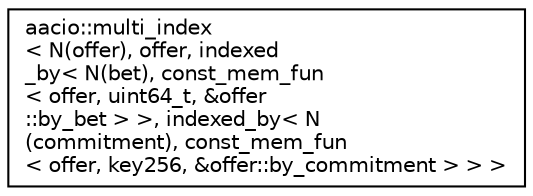digraph "Graphical Class Hierarchy"
{
  edge [fontname="Helvetica",fontsize="10",labelfontname="Helvetica",labelfontsize="10"];
  node [fontname="Helvetica",fontsize="10",shape=record];
  rankdir="LR";
  Node0 [label="aacio::multi_index\l\< N(offer), offer, indexed\l_by\< N(bet), const_mem_fun\l\< offer, uint64_t, &offer\l::by_bet \> \>, indexed_by\< N\l(commitment), const_mem_fun\l\< offer, key256, &offer::by_commitment \> \> \>",height=0.2,width=0.4,color="black", fillcolor="white", style="filled",URL="$classaacio_1_1multi__index.html"];
}
